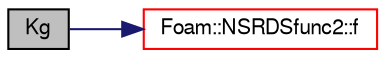 digraph "Kg"
{
  bgcolor="transparent";
  edge [fontname="FreeSans",fontsize="10",labelfontname="FreeSans",labelfontsize="10"];
  node [fontname="FreeSans",fontsize="10",shape=record];
  rankdir="LR";
  Node117 [label="Kg",height=0.2,width=0.4,color="black", fillcolor="grey75", style="filled", fontcolor="black"];
  Node117 -> Node118 [color="midnightblue",fontsize="10",style="solid",fontname="FreeSans"];
  Node118 [label="Foam::NSRDSfunc2::f",height=0.2,width=0.4,color="red",URL="$a30422.html#a44a3c8c9472a1fd8054ed8f5fd36e77a",tooltip="Evaluate the function and return the result. "];
}

